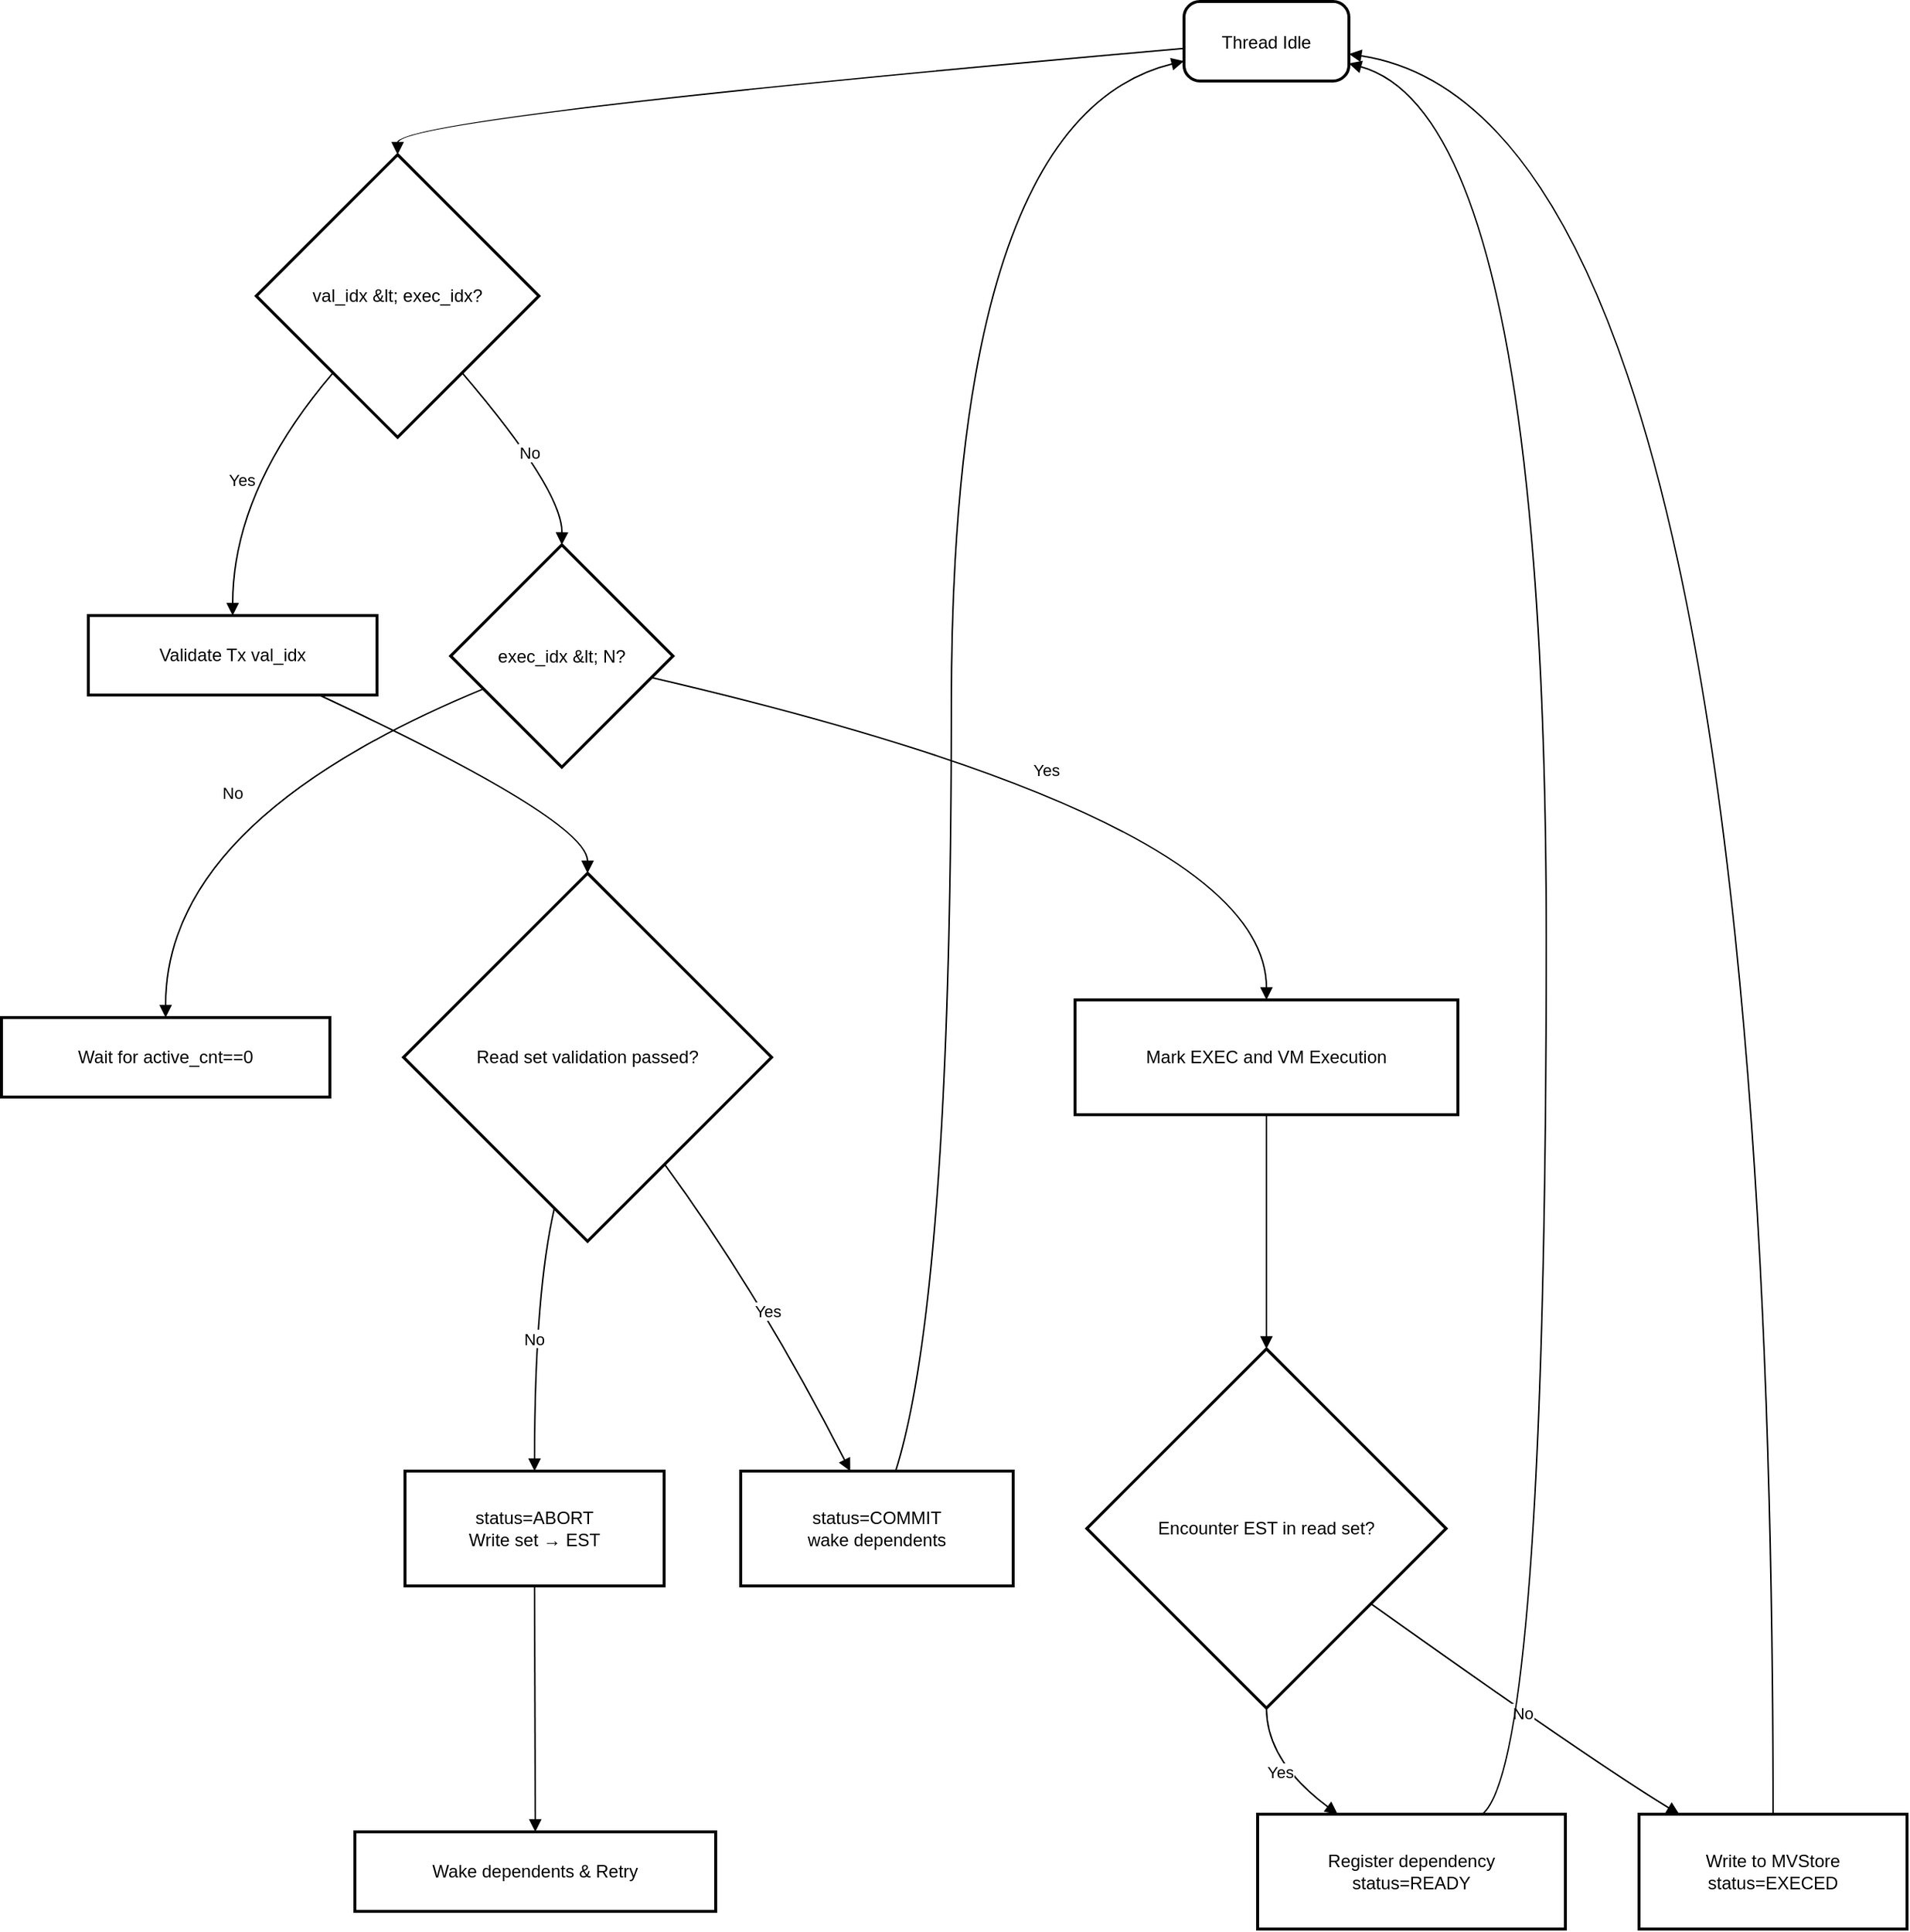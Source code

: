 <mxfile version="28.2.3">
  <diagram name="第 1 页" id="O-ij__SscOE2mFLP_LYd">
    <mxGraphModel dx="1426" dy="677" grid="1" gridSize="10" guides="1" tooltips="1" connect="1" arrows="1" fold="1" page="1" pageScale="1" pageWidth="827" pageHeight="1169" math="0" shadow="0">
      <root>
        <mxCell id="0" />
        <mxCell id="1" parent="0" />
        <mxCell id="FMKRP7JuEmRdxRbRiy9P-1" value="Thread Idle" style="rounded=1;arcSize=20;strokeWidth=2" vertex="1" parent="1">
          <mxGeometry x="823" y="20" width="112" height="54" as="geometry" />
        </mxCell>
        <mxCell id="FMKRP7JuEmRdxRbRiy9P-2" value="val_idx &amp;lt; exec_idx?" style="rhombus;strokeWidth=2;whiteSpace=wrap;" vertex="1" parent="1">
          <mxGeometry x="193" y="124" width="192" height="192" as="geometry" />
        </mxCell>
        <mxCell id="FMKRP7JuEmRdxRbRiy9P-3" value="Validate Tx val_idx" style="whiteSpace=wrap;strokeWidth=2;" vertex="1" parent="1">
          <mxGeometry x="79" y="437" width="196" height="54" as="geometry" />
        </mxCell>
        <mxCell id="FMKRP7JuEmRdxRbRiy9P-4" value="exec_idx &amp;lt; N?" style="rhombus;strokeWidth=2;whiteSpace=wrap;" vertex="1" parent="1">
          <mxGeometry x="325" y="389" width="151" height="151" as="geometry" />
        </mxCell>
        <mxCell id="FMKRP7JuEmRdxRbRiy9P-5" value="Wait for active_cnt==0" style="whiteSpace=wrap;strokeWidth=2;" vertex="1" parent="1">
          <mxGeometry x="20" y="710" width="223" height="54" as="geometry" />
        </mxCell>
        <mxCell id="FMKRP7JuEmRdxRbRiy9P-6" value="Mark EXEC and VM Execution" style="whiteSpace=wrap;strokeWidth=2;" vertex="1" parent="1">
          <mxGeometry x="749" y="698" width="260" height="78" as="geometry" />
        </mxCell>
        <mxCell id="FMKRP7JuEmRdxRbRiy9P-7" value="Encounter EST in read set?" style="rhombus;strokeWidth=2;whiteSpace=wrap;" vertex="1" parent="1">
          <mxGeometry x="757" y="935" width="244" height="244" as="geometry" />
        </mxCell>
        <mxCell id="FMKRP7JuEmRdxRbRiy9P-8" value="Register dependency&#xa; status=READY" style="whiteSpace=wrap;strokeWidth=2;" vertex="1" parent="1">
          <mxGeometry x="873" y="1251" width="209" height="78" as="geometry" />
        </mxCell>
        <mxCell id="FMKRP7JuEmRdxRbRiy9P-9" value="Write to MVStore&#xa;status=EXECED" style="whiteSpace=wrap;strokeWidth=2;" vertex="1" parent="1">
          <mxGeometry x="1132" y="1251" width="182" height="78" as="geometry" />
        </mxCell>
        <mxCell id="FMKRP7JuEmRdxRbRiy9P-10" value="Read set validation passed?" style="rhombus;strokeWidth=2;whiteSpace=wrap;" vertex="1" parent="1">
          <mxGeometry x="293" y="612" width="250" height="250" as="geometry" />
        </mxCell>
        <mxCell id="FMKRP7JuEmRdxRbRiy9P-11" value="status=COMMIT&#xa;wake dependents" style="whiteSpace=wrap;strokeWidth=2;" vertex="1" parent="1">
          <mxGeometry x="522" y="1018" width="185" height="78" as="geometry" />
        </mxCell>
        <mxCell id="FMKRP7JuEmRdxRbRiy9P-12" value="status=ABORT&#xa;Write set → EST" style="whiteSpace=wrap;strokeWidth=2;" vertex="1" parent="1">
          <mxGeometry x="294" y="1018" width="176" height="78" as="geometry" />
        </mxCell>
        <mxCell id="FMKRP7JuEmRdxRbRiy9P-13" value="Wake dependents &amp; Retry" style="whiteSpace=wrap;strokeWidth=2;" vertex="1" parent="1">
          <mxGeometry x="260" y="1263" width="245" height="54" as="geometry" />
        </mxCell>
        <mxCell id="FMKRP7JuEmRdxRbRiy9P-14" value="" style="curved=1;startArrow=none;endArrow=block;exitX=0;exitY=0.59;entryX=0.5;entryY=0;rounded=0;" edge="1" parent="1" source="FMKRP7JuEmRdxRbRiy9P-1" target="FMKRP7JuEmRdxRbRiy9P-2">
          <mxGeometry relative="1" as="geometry">
            <Array as="points">
              <mxPoint x="289" y="99" />
            </Array>
          </mxGeometry>
        </mxCell>
        <mxCell id="FMKRP7JuEmRdxRbRiy9P-15" value="Yes" style="curved=1;startArrow=none;endArrow=block;exitX=0.08;exitY=1;entryX=0.5;entryY=0;rounded=0;" edge="1" parent="1" source="FMKRP7JuEmRdxRbRiy9P-2" target="FMKRP7JuEmRdxRbRiy9P-3">
          <mxGeometry relative="1" as="geometry">
            <Array as="points">
              <mxPoint x="177" y="352" />
            </Array>
          </mxGeometry>
        </mxCell>
        <mxCell id="FMKRP7JuEmRdxRbRiy9P-16" value="No" style="curved=1;startArrow=none;endArrow=block;exitX=0.92;exitY=1;entryX=0.5;entryY=0;rounded=0;" edge="1" parent="1" source="FMKRP7JuEmRdxRbRiy9P-2" target="FMKRP7JuEmRdxRbRiy9P-4">
          <mxGeometry relative="1" as="geometry">
            <Array as="points">
              <mxPoint x="401" y="352" />
            </Array>
          </mxGeometry>
        </mxCell>
        <mxCell id="FMKRP7JuEmRdxRbRiy9P-17" value="No" style="curved=1;startArrow=none;endArrow=block;exitX=0;exitY=0.71;entryX=0.5;entryY=0;rounded=0;" edge="1" parent="1" source="FMKRP7JuEmRdxRbRiy9P-4" target="FMKRP7JuEmRdxRbRiy9P-5">
          <mxGeometry relative="1" as="geometry">
            <Array as="points">
              <mxPoint x="131" y="576" />
            </Array>
          </mxGeometry>
        </mxCell>
        <mxCell id="FMKRP7JuEmRdxRbRiy9P-18" value="Yes" style="curved=1;startArrow=none;endArrow=block;exitX=1;exitY=0.62;entryX=0.5;entryY=0;rounded=0;" edge="1" parent="1" source="FMKRP7JuEmRdxRbRiy9P-4" target="FMKRP7JuEmRdxRbRiy9P-6">
          <mxGeometry relative="1" as="geometry">
            <Array as="points">
              <mxPoint x="879" y="576" />
            </Array>
          </mxGeometry>
        </mxCell>
        <mxCell id="FMKRP7JuEmRdxRbRiy9P-19" value="" style="curved=1;startArrow=none;endArrow=block;exitX=0.5;exitY=1;entryX=0.5;entryY=0;rounded=0;" edge="1" parent="1" source="FMKRP7JuEmRdxRbRiy9P-6" target="FMKRP7JuEmRdxRbRiy9P-7">
          <mxGeometry relative="1" as="geometry">
            <Array as="points" />
          </mxGeometry>
        </mxCell>
        <mxCell id="FMKRP7JuEmRdxRbRiy9P-20" value="Yes" style="curved=1;startArrow=none;endArrow=block;exitX=0.5;exitY=1;entryX=0.26;entryY=0;rounded=0;" edge="1" parent="1" source="FMKRP7JuEmRdxRbRiy9P-7" target="FMKRP7JuEmRdxRbRiy9P-8">
          <mxGeometry relative="1" as="geometry">
            <Array as="points">
              <mxPoint x="879" y="1215" />
            </Array>
          </mxGeometry>
        </mxCell>
        <mxCell id="FMKRP7JuEmRdxRbRiy9P-21" value="No" style="curved=1;startArrow=none;endArrow=block;exitX=1;exitY=0.86;entryX=0.15;entryY=0;rounded=0;" edge="1" parent="1" source="FMKRP7JuEmRdxRbRiy9P-7" target="FMKRP7JuEmRdxRbRiy9P-9">
          <mxGeometry relative="1" as="geometry">
            <Array as="points">
              <mxPoint x="1100" y="1215" />
            </Array>
          </mxGeometry>
        </mxCell>
        <mxCell id="FMKRP7JuEmRdxRbRiy9P-22" value="" style="curved=1;startArrow=none;endArrow=block;exitX=0.8;exitY=1;entryX=0.5;entryY=0;rounded=0;" edge="1" parent="1" source="FMKRP7JuEmRdxRbRiy9P-3" target="FMKRP7JuEmRdxRbRiy9P-10">
          <mxGeometry relative="1" as="geometry">
            <Array as="points">
              <mxPoint x="418" y="576" />
            </Array>
          </mxGeometry>
        </mxCell>
        <mxCell id="FMKRP7JuEmRdxRbRiy9P-23" value="Yes" style="curved=1;startArrow=none;endArrow=block;exitX=0.86;exitY=1;entryX=0.4;entryY=-0.01;rounded=0;" edge="1" parent="1" source="FMKRP7JuEmRdxRbRiy9P-10" target="FMKRP7JuEmRdxRbRiy9P-11">
          <mxGeometry relative="1" as="geometry">
            <Array as="points">
              <mxPoint x="535" y="898" />
            </Array>
          </mxGeometry>
        </mxCell>
        <mxCell id="FMKRP7JuEmRdxRbRiy9P-24" value="No" style="curved=1;startArrow=none;endArrow=block;exitX=0.39;exitY=1;entryX=0.5;entryY=-0.01;rounded=0;" edge="1" parent="1" source="FMKRP7JuEmRdxRbRiy9P-10" target="FMKRP7JuEmRdxRbRiy9P-12">
          <mxGeometry relative="1" as="geometry">
            <Array as="points">
              <mxPoint x="382" y="898" />
            </Array>
          </mxGeometry>
        </mxCell>
        <mxCell id="FMKRP7JuEmRdxRbRiy9P-25" value="" style="curved=1;startArrow=none;endArrow=block;exitX=0.5;exitY=0.99;entryX=0.5;entryY=0;rounded=0;" edge="1" parent="1" source="FMKRP7JuEmRdxRbRiy9P-12" target="FMKRP7JuEmRdxRbRiy9P-13">
          <mxGeometry relative="1" as="geometry">
            <Array as="points" />
          </mxGeometry>
        </mxCell>
        <mxCell id="FMKRP7JuEmRdxRbRiy9P-26" value="" style="curved=1;startArrow=none;endArrow=block;exitX=0.57;exitY=-0.01;entryX=0;entryY=0.75;rounded=0;" edge="1" parent="1" source="FMKRP7JuEmRdxRbRiy9P-11" target="FMKRP7JuEmRdxRbRiy9P-1">
          <mxGeometry relative="1" as="geometry">
            <Array as="points">
              <mxPoint x="665" y="898" />
              <mxPoint x="665" y="99" />
            </Array>
          </mxGeometry>
        </mxCell>
        <mxCell id="FMKRP7JuEmRdxRbRiy9P-27" value="" style="curved=1;startArrow=none;endArrow=block;exitX=0.73;exitY=0;entryX=1;entryY=0.78;rounded=0;" edge="1" parent="1" source="FMKRP7JuEmRdxRbRiy9P-8" target="FMKRP7JuEmRdxRbRiy9P-1">
          <mxGeometry relative="1" as="geometry">
            <Array as="points">
              <mxPoint x="1069" y="1215" />
              <mxPoint x="1069" y="99" />
            </Array>
          </mxGeometry>
        </mxCell>
        <mxCell id="FMKRP7JuEmRdxRbRiy9P-28" value="" style="curved=1;startArrow=none;endArrow=block;exitX=0.5;exitY=0;entryX=1;entryY=0.66;rounded=0;" edge="1" parent="1" source="FMKRP7JuEmRdxRbRiy9P-9" target="FMKRP7JuEmRdxRbRiy9P-1">
          <mxGeometry relative="1" as="geometry">
            <Array as="points">
              <mxPoint x="1223" y="99" />
            </Array>
          </mxGeometry>
        </mxCell>
      </root>
    </mxGraphModel>
  </diagram>
</mxfile>
